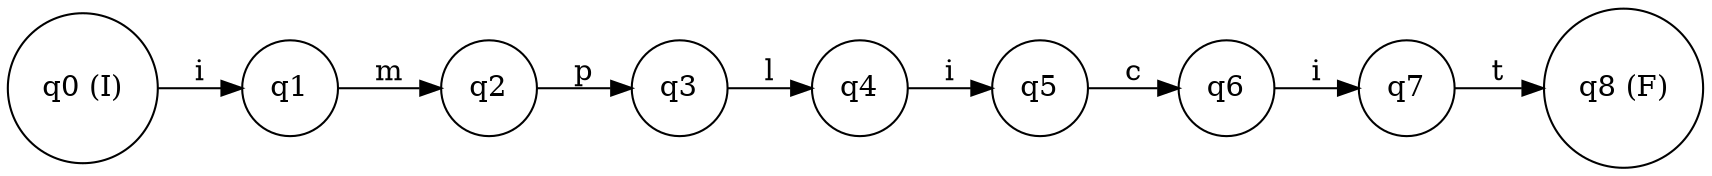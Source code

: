 digraph finite_state_machine {
rankdir=LR;
node [shape = circle];
q0 [label="q0 (I)"];
q1 [label="q1"];
q2 [label="q2"];
q3 [label="q3"];
q4 [label="q4"];
q5 [label="q5"];
q6 [label="q6"];
q7 [label="q7"];
q8 [label="q8 (F)"];
q0 -> q1 [label="i"];
q1 -> q2 [label="m"];
q2 -> q3 [label="p"];
q3 -> q4 [label="l"];
q4 -> q5 [label="i"];
q5 -> q6 [label="c"];
q6 -> q7 [label="i"];
q7 -> q8 [label="t"];
}